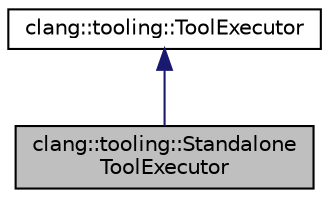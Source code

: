 digraph "clang::tooling::StandaloneToolExecutor"
{
 // LATEX_PDF_SIZE
  bgcolor="transparent";
  edge [fontname="Helvetica",fontsize="10",labelfontname="Helvetica",labelfontsize="10"];
  node [fontname="Helvetica",fontsize="10",shape=record];
  Node1 [label="clang::tooling::Standalone\lToolExecutor",height=0.2,width=0.4,color="black", fillcolor="grey75", style="filled", fontcolor="black",tooltip="A standalone executor that runs FrontendActions on a given set of TUs in sequence."];
  Node2 -> Node1 [dir="back",color="midnightblue",fontsize="10",style="solid",fontname="Helvetica"];
  Node2 [label="clang::tooling::ToolExecutor",height=0.2,width=0.4,color="black",URL="$classclang_1_1tooling_1_1ToolExecutor.html",tooltip="Interface for executing clang frontend actions."];
}
